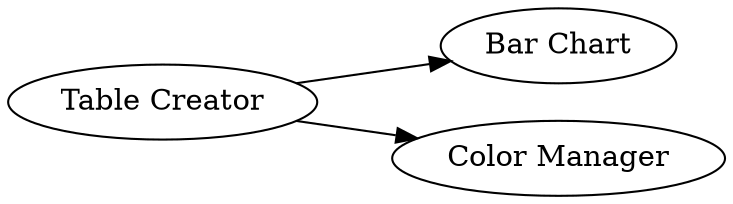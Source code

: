 digraph {
	1 [label="Table Creator"]
	2 [label="Bar Chart"]
	3 [label="Color Manager"]
	1 -> 2
	1 -> 3
	rankdir=LR
}
